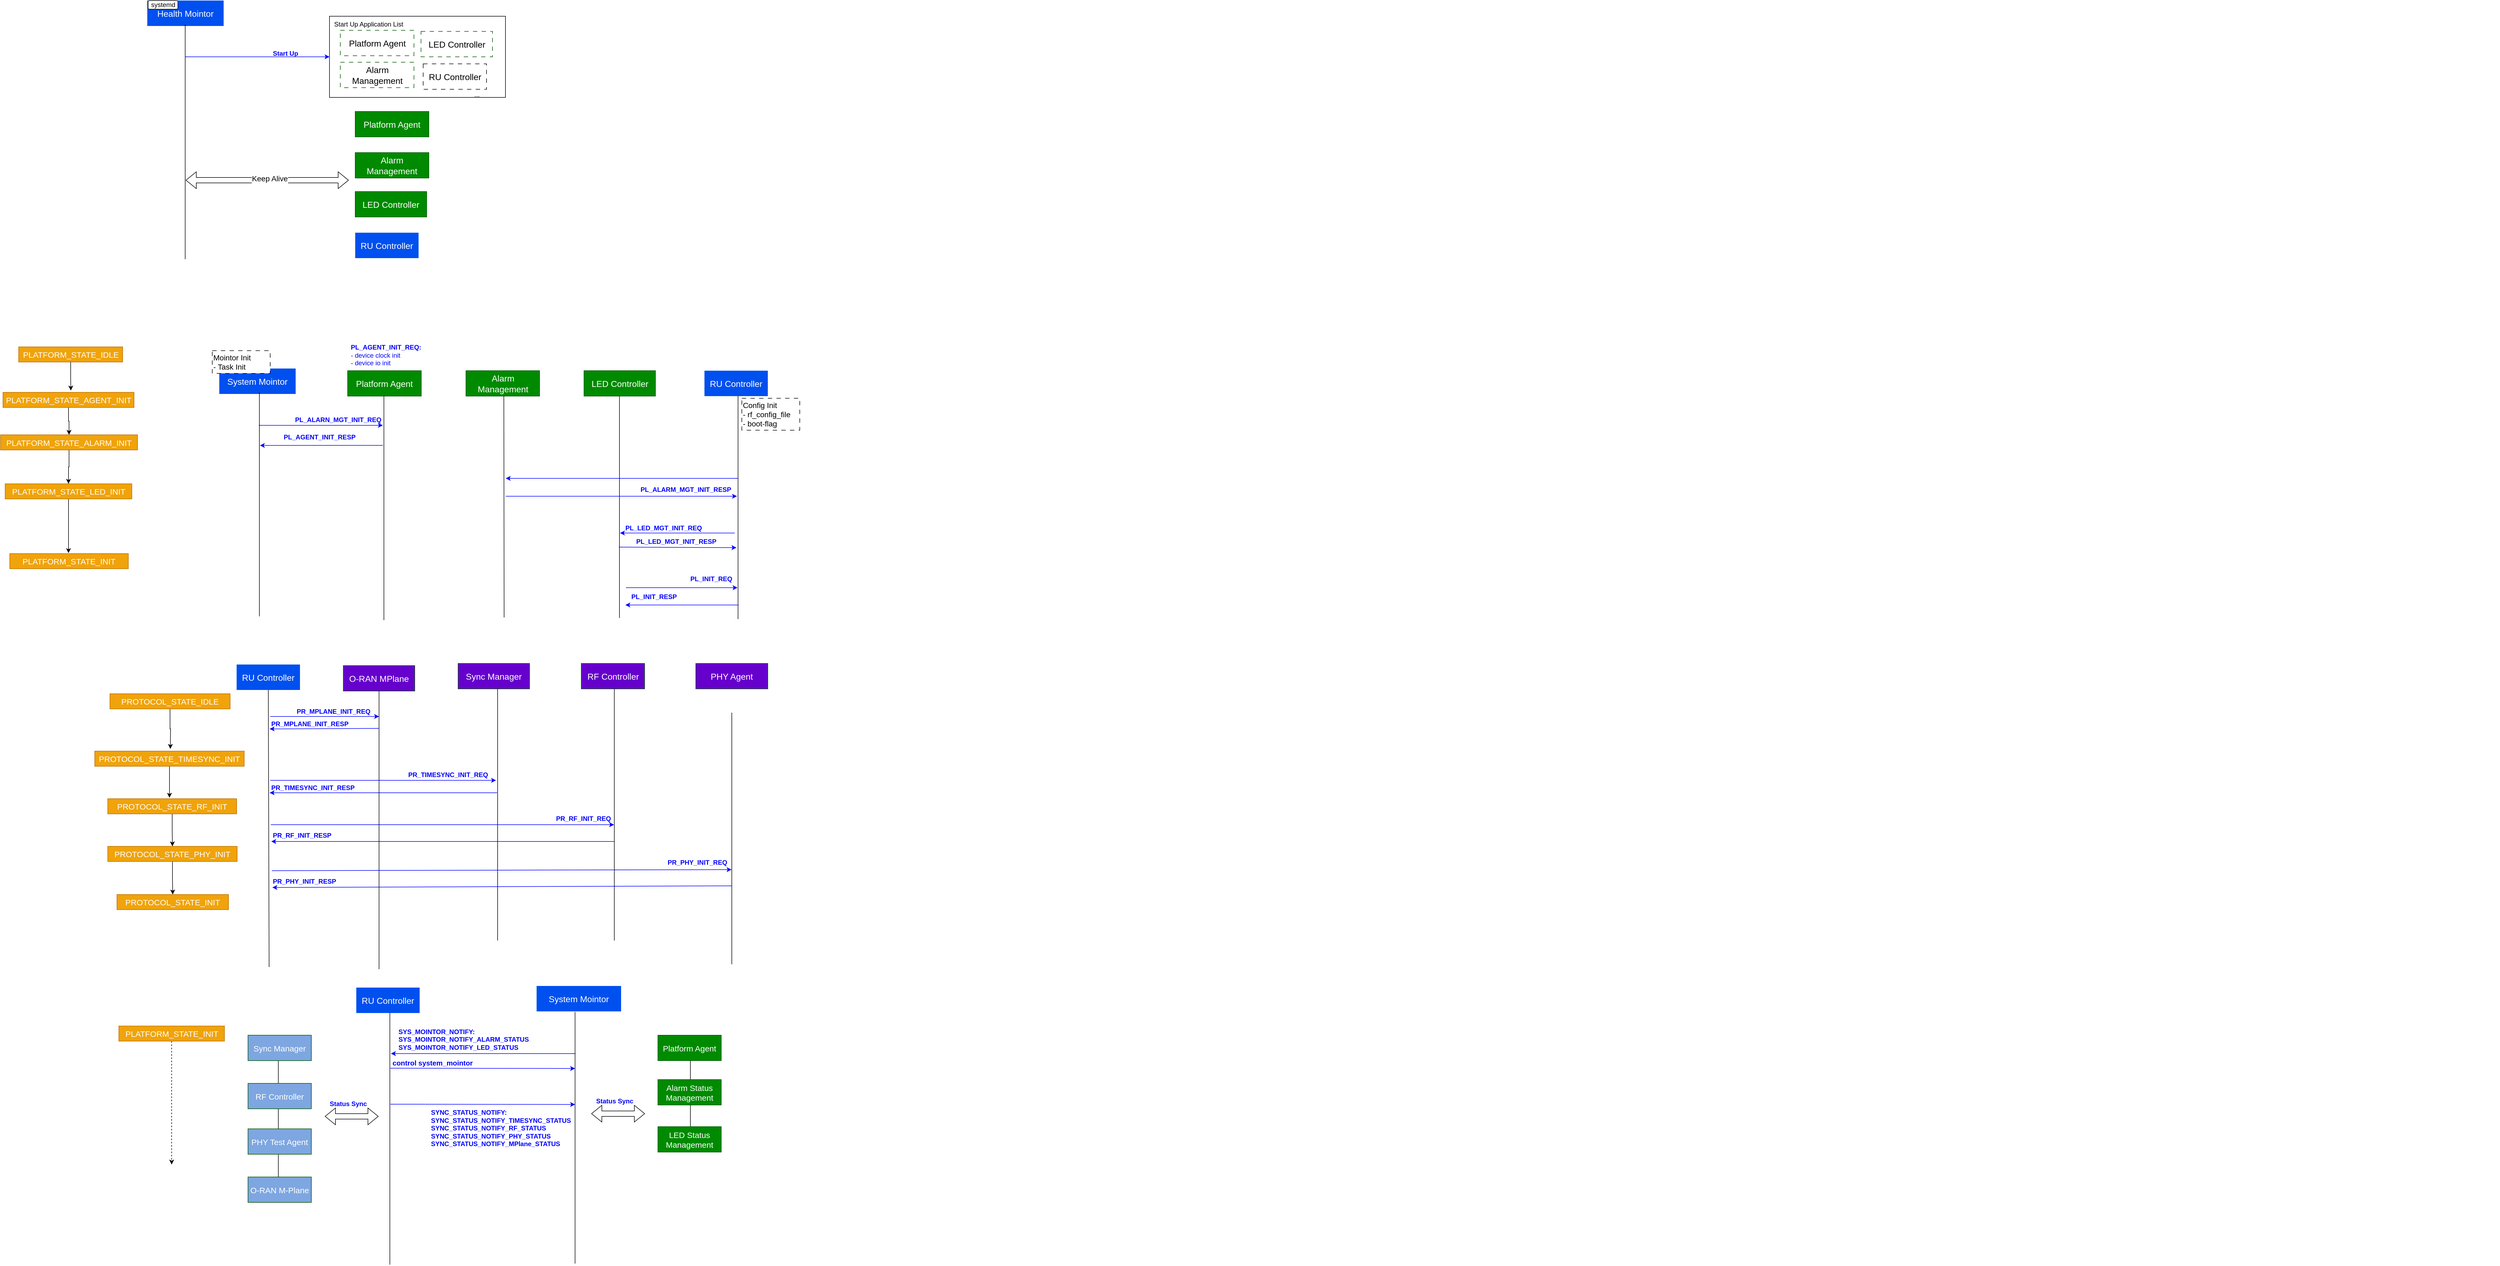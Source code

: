 <mxfile version="26.3.0">
  <diagram id="C5RBs43oDa-KdzZeNtuy" name="Page-1">
    <mxGraphModel dx="2079" dy="1636" grid="0" gridSize="10" guides="1" tooltips="1" connect="1" arrows="1" fold="1" page="0" pageScale="1" pageWidth="827" pageHeight="1169" math="0" shadow="0">
      <root>
        <mxCell id="WIyWlLk6GJQsqaUBKTNV-0" />
        <mxCell id="WIyWlLk6GJQsqaUBKTNV-1" parent="WIyWlLk6GJQsqaUBKTNV-0" />
        <mxCell id="t8CLefjrw4mhi7W69F5K-19" value="" style="rounded=0;whiteSpace=wrap;html=1;" vertex="1" parent="WIyWlLk6GJQsqaUBKTNV-1">
          <mxGeometry x="395.5" y="-566" width="325" height="150" as="geometry" />
        </mxCell>
        <mxCell id="R7NFQL8OenFDBhiJxI_t-127" value="" style="endArrow=none;html=1;rounded=0;" parent="WIyWlLk6GJQsqaUBKTNV-1" edge="1">
          <mxGeometry width="50" height="50" relative="1" as="geometry">
            <mxPoint x="1062" y="1514" as="sourcePoint" />
            <mxPoint x="1062" y="1319" as="targetPoint" />
          </mxGeometry>
        </mxCell>
        <mxCell id="R7NFQL8OenFDBhiJxI_t-121" value="" style="endArrow=none;html=1;rounded=0;" parent="WIyWlLk6GJQsqaUBKTNV-1" edge="1">
          <mxGeometry width="50" height="50" relative="1" as="geometry">
            <mxPoint x="301" y="1612" as="sourcePoint" />
            <mxPoint x="301" y="1362" as="targetPoint" />
          </mxGeometry>
        </mxCell>
        <mxCell id="R7NFQL8OenFDBhiJxI_t-0" value="LED Controller" style="rounded=0;whiteSpace=wrap;html=1;fillColor=#008a00;fontColor=#ffffff;strokeColor=#005700;fontSize=16;" parent="WIyWlLk6GJQsqaUBKTNV-1" vertex="1">
          <mxGeometry x="865.5" y="89" width="132" height="47" as="geometry" />
        </mxCell>
        <mxCell id="R7NFQL8OenFDBhiJxI_t-2" value="System Mointor" style="rounded=0;whiteSpace=wrap;html=1;fillColor=#0050ef;fontColor=#ffffff;strokeColor=none;fontSize=16;" parent="WIyWlLk6GJQsqaUBKTNV-1" vertex="1">
          <mxGeometry x="192" y="85" width="141" height="47" as="geometry" />
        </mxCell>
        <mxCell id="R7NFQL8OenFDBhiJxI_t-3" value="Alarm Management" style="rounded=0;whiteSpace=wrap;html=1;fillColor=#008a00;fontColor=#ffffff;strokeColor=#005700;fontSize=16;" parent="WIyWlLk6GJQsqaUBKTNV-1" vertex="1">
          <mxGeometry x="647.5" y="89" width="136" height="47" as="geometry" />
        </mxCell>
        <mxCell id="R7NFQL8OenFDBhiJxI_t-4" value="Platform Agent" style="rounded=0;whiteSpace=wrap;html=1;fillColor=#008a00;fontColor=#ffffff;strokeColor=#005700;fontSize=16;" parent="WIyWlLk6GJQsqaUBKTNV-1" vertex="1">
          <mxGeometry x="429" y="89" width="136" height="47" as="geometry" />
        </mxCell>
        <mxCell id="R7NFQL8OenFDBhiJxI_t-5" value="" style="endArrow=none;html=1;rounded=0;" parent="WIyWlLk6GJQsqaUBKTNV-1" edge="1">
          <mxGeometry width="50" height="50" relative="1" as="geometry">
            <mxPoint x="496" y="550" as="sourcePoint" />
            <mxPoint x="496" y="136" as="targetPoint" />
          </mxGeometry>
        </mxCell>
        <mxCell id="R7NFQL8OenFDBhiJxI_t-6" value="" style="endArrow=none;html=1;rounded=0;" parent="WIyWlLk6GJQsqaUBKTNV-1" edge="1">
          <mxGeometry width="50" height="50" relative="1" as="geometry">
            <mxPoint x="718" y="545" as="sourcePoint" />
            <mxPoint x="717.5" y="136" as="targetPoint" />
          </mxGeometry>
        </mxCell>
        <mxCell id="R7NFQL8OenFDBhiJxI_t-7" value="" style="endArrow=none;html=1;rounded=0;" parent="WIyWlLk6GJQsqaUBKTNV-1" edge="1">
          <mxGeometry width="50" height="50" relative="1" as="geometry">
            <mxPoint x="931" y="546" as="sourcePoint" />
            <mxPoint x="931" y="136" as="targetPoint" />
          </mxGeometry>
        </mxCell>
        <mxCell id="R7NFQL8OenFDBhiJxI_t-9" value="&lt;font&gt;PLATFORM_STATE_IDLE&lt;/font&gt;" style="rounded=0;whiteSpace=wrap;html=1;fillColor=#f0a30a;fontColor=#FFFFFF;strokeColor=#BD7000;fontSize=15;" parent="WIyWlLk6GJQsqaUBKTNV-1" vertex="1">
          <mxGeometry x="-178.5" y="45" width="192" height="28" as="geometry" />
        </mxCell>
        <mxCell id="R7NFQL8OenFDBhiJxI_t-11" value="" style="endArrow=classic;html=1;rounded=0;strokeColor=#0000FF;" parent="WIyWlLk6GJQsqaUBKTNV-1" edge="1">
          <mxGeometry width="50" height="50" relative="1" as="geometry">
            <mxPoint x="494" y="227" as="sourcePoint" />
            <mxPoint x="267" y="227.17" as="targetPoint" />
          </mxGeometry>
        </mxCell>
        <mxCell id="R7NFQL8OenFDBhiJxI_t-12" value="PL_AGENT_INIT_RESP" style="text;strokeColor=none;fillColor=none;html=1;fontSize=12;fontStyle=1;verticalAlign=middle;align=left;fontColor=#0000FF;" parent="WIyWlLk6GJQsqaUBKTNV-1" vertex="1">
          <mxGeometry x="309" y="203" width="141" height="17" as="geometry" />
        </mxCell>
        <mxCell id="R7NFQL8OenFDBhiJxI_t-13" value="" style="endArrow=classic;html=1;rounded=0;strokeColor=#0000FF;" parent="WIyWlLk6GJQsqaUBKTNV-1" edge="1">
          <mxGeometry width="50" height="50" relative="1" as="geometry">
            <mxPoint x="265" y="190" as="sourcePoint" />
            <mxPoint x="494" y="190" as="targetPoint" />
          </mxGeometry>
        </mxCell>
        <mxCell id="R7NFQL8OenFDBhiJxI_t-14" value="&lt;div&gt;&lt;br&gt;&lt;/div&gt;PL_AGENT_INIT_REQ:&lt;br&gt;&lt;span style=&quot;font-weight: normal;&quot;&gt;- device clock init&lt;br&gt;- device io init&lt;/span&gt;" style="text;strokeColor=none;fillColor=none;html=1;fontSize=12;fontStyle=1;verticalAlign=middle;align=left;fontColor=#0000FF;" parent="WIyWlLk6GJQsqaUBKTNV-1" vertex="1">
          <mxGeometry x="433" y="29" width="77" height="47" as="geometry" />
        </mxCell>
        <mxCell id="R7NFQL8OenFDBhiJxI_t-16" value="" style="endArrow=classic;html=1;rounded=0;strokeColor=#0000FF;" parent="WIyWlLk6GJQsqaUBKTNV-1" edge="1">
          <mxGeometry width="50" height="50" relative="1" as="geometry">
            <mxPoint x="1150" y="288" as="sourcePoint" />
            <mxPoint x="721" y="288" as="targetPoint" />
          </mxGeometry>
        </mxCell>
        <mxCell id="R7NFQL8OenFDBhiJxI_t-17" value="" style="endArrow=classic;html=1;rounded=0;strokeColor=#0000FF;" parent="WIyWlLk6GJQsqaUBKTNV-1" edge="1">
          <mxGeometry width="50" height="50" relative="1" as="geometry">
            <mxPoint x="721" y="321" as="sourcePoint" />
            <mxPoint x="1148" y="321" as="targetPoint" />
          </mxGeometry>
        </mxCell>
        <mxCell id="R7NFQL8OenFDBhiJxI_t-18" value="PL_ALARN_MGT_INIT_REQ" style="text;strokeColor=none;fillColor=none;html=1;fontSize=12;fontStyle=1;verticalAlign=middle;align=left;fontColor=#0000FF;" parent="WIyWlLk6GJQsqaUBKTNV-1" vertex="1">
          <mxGeometry x="330" y="174" width="191" height="11" as="geometry" />
        </mxCell>
        <mxCell id="R7NFQL8OenFDBhiJxI_t-19" value="PL_ALARM_MGT_INIT_RESP" style="text;strokeColor=none;fillColor=none;html=1;fontSize=12;fontStyle=1;verticalAlign=middle;align=left;fontColor=#0000FF;" parent="WIyWlLk6GJQsqaUBKTNV-1" vertex="1">
          <mxGeometry x="968" y="300" width="170" height="17" as="geometry" />
        </mxCell>
        <mxCell id="R7NFQL8OenFDBhiJxI_t-22" value="" style="endArrow=classic;html=1;rounded=0;strokeColor=#0000FF;" parent="WIyWlLk6GJQsqaUBKTNV-1" edge="1">
          <mxGeometry width="50" height="50" relative="1" as="geometry">
            <mxPoint x="1144" y="389" as="sourcePoint" />
            <mxPoint x="932" y="389" as="targetPoint" />
          </mxGeometry>
        </mxCell>
        <mxCell id="R7NFQL8OenFDBhiJxI_t-23" value="" style="endArrow=classic;html=1;rounded=0;strokeColor=#0000FF;" parent="WIyWlLk6GJQsqaUBKTNV-1" edge="1">
          <mxGeometry width="50" height="50" relative="1" as="geometry">
            <mxPoint x="930" y="415" as="sourcePoint" />
            <mxPoint x="1147" y="416" as="targetPoint" />
          </mxGeometry>
        </mxCell>
        <mxCell id="R7NFQL8OenFDBhiJxI_t-24" value="PL_LED_MGT_INIT_REQ" style="text;strokeColor=none;fillColor=none;html=1;fontSize=12;fontStyle=1;verticalAlign=middle;align=left;fontColor=#0000FF;" parent="WIyWlLk6GJQsqaUBKTNV-1" vertex="1">
          <mxGeometry x="940" y="366" width="191" height="28" as="geometry" />
        </mxCell>
        <mxCell id="R7NFQL8OenFDBhiJxI_t-25" value="PL_LED_MGT_INIT_RESP" style="text;strokeColor=none;fillColor=none;html=1;fontSize=12;fontStyle=1;verticalAlign=middle;align=left;fontColor=#0000FF;" parent="WIyWlLk6GJQsqaUBKTNV-1" vertex="1">
          <mxGeometry x="959.5" y="396" width="170" height="17" as="geometry" />
        </mxCell>
        <mxCell id="R7NFQL8OenFDBhiJxI_t-148" style="edgeStyle=orthogonalEdgeStyle;rounded=0;orthogonalLoop=1;jettySize=auto;html=1;exitX=0.5;exitY=1;exitDx=0;exitDy=0;entryX=0.5;entryY=0;entryDx=0;entryDy=0;" parent="WIyWlLk6GJQsqaUBKTNV-1" source="R7NFQL8OenFDBhiJxI_t-26" target="R7NFQL8OenFDBhiJxI_t-27" edge="1">
          <mxGeometry relative="1" as="geometry" />
        </mxCell>
        <mxCell id="R7NFQL8OenFDBhiJxI_t-26" value="&lt;font&gt;PLATFORM_STATE_ALARM_INIT&lt;/font&gt;" style="rounded=0;whiteSpace=wrap;html=1;fillColor=#f0a30a;fontColor=#FFFFFF;strokeColor=#BD7000;fontSize=15;" parent="WIyWlLk6GJQsqaUBKTNV-1" vertex="1">
          <mxGeometry x="-212" y="207.5" width="253" height="28" as="geometry" />
        </mxCell>
        <mxCell id="R7NFQL8OenFDBhiJxI_t-149" style="edgeStyle=orthogonalEdgeStyle;rounded=0;orthogonalLoop=1;jettySize=auto;html=1;exitX=0.5;exitY=1;exitDx=0;exitDy=0;" parent="WIyWlLk6GJQsqaUBKTNV-1" source="R7NFQL8OenFDBhiJxI_t-27" edge="1">
          <mxGeometry relative="1" as="geometry">
            <mxPoint x="-86.5" y="426.051" as="targetPoint" />
          </mxGeometry>
        </mxCell>
        <mxCell id="R7NFQL8OenFDBhiJxI_t-27" value="&lt;font&gt;PLATFORM_STATE_LED_INIT&lt;/font&gt;" style="rounded=0;whiteSpace=wrap;html=1;fillColor=#f0a30a;fontColor=#FFFFFF;strokeColor=#BD7000;fontSize=15;" parent="WIyWlLk6GJQsqaUBKTNV-1" vertex="1">
          <mxGeometry x="-203.5" y="298" width="234" height="28" as="geometry" />
        </mxCell>
        <mxCell id="R7NFQL8OenFDBhiJxI_t-29" value="RU Controller" style="rounded=0;whiteSpace=wrap;html=1;fillColor=#0050ef;fontColor=#ffffff;strokeColor=none;fontSize=16;" parent="WIyWlLk6GJQsqaUBKTNV-1" vertex="1">
          <mxGeometry x="1088" y="89" width="117" height="47" as="geometry" />
        </mxCell>
        <mxCell id="R7NFQL8OenFDBhiJxI_t-153" style="edgeStyle=orthogonalEdgeStyle;rounded=0;orthogonalLoop=1;jettySize=auto;html=1;exitX=0.5;exitY=1;exitDx=0;exitDy=0;" parent="WIyWlLk6GJQsqaUBKTNV-1" source="R7NFQL8OenFDBhiJxI_t-30" edge="1">
          <mxGeometry relative="1" as="geometry">
            <mxPoint x="100" y="878.18" as="targetPoint" />
          </mxGeometry>
        </mxCell>
        <mxCell id="R7NFQL8OenFDBhiJxI_t-30" value="&lt;font&gt;PROTOCOL_STATE_TIMESYNC_INIT&lt;/font&gt;" style="rounded=0;whiteSpace=wrap;html=1;fillColor=#f0a30a;fontColor=#FFFFFF;strokeColor=#BD7000;fontSize=15;" parent="WIyWlLk6GJQsqaUBKTNV-1" vertex="1">
          <mxGeometry x="-38" y="792" width="276" height="28" as="geometry" />
        </mxCell>
        <mxCell id="R7NFQL8OenFDBhiJxI_t-32" value="" style="endArrow=classic;html=1;rounded=0;strokeColor=#0000FF;" parent="WIyWlLk6GJQsqaUBKTNV-1" edge="1">
          <mxGeometry width="50" height="50" relative="1" as="geometry">
            <mxPoint x="943" y="490" as="sourcePoint" />
            <mxPoint x="1149" y="490" as="targetPoint" />
          </mxGeometry>
        </mxCell>
        <mxCell id="R7NFQL8OenFDBhiJxI_t-33" value="" style="endArrow=none;html=1;rounded=0;" parent="WIyWlLk6GJQsqaUBKTNV-1" edge="1">
          <mxGeometry width="50" height="50" relative="1" as="geometry">
            <mxPoint x="1150" y="548" as="sourcePoint" />
            <mxPoint x="1150" y="136" as="targetPoint" />
          </mxGeometry>
        </mxCell>
        <mxCell id="R7NFQL8OenFDBhiJxI_t-34" value="PL_INIT_REQ" style="text;strokeColor=none;fillColor=none;html=1;fontSize=12;fontStyle=1;verticalAlign=middle;align=left;fontColor=#0000FF;" parent="WIyWlLk6GJQsqaUBKTNV-1" vertex="1">
          <mxGeometry x="1060" y="467" width="106" height="14" as="geometry" />
        </mxCell>
        <mxCell id="R7NFQL8OenFDBhiJxI_t-36" value="" style="endArrow=classic;html=1;rounded=0;strokeColor=#0000FF;" parent="WIyWlLk6GJQsqaUBKTNV-1" edge="1">
          <mxGeometry width="50" height="50" relative="1" as="geometry">
            <mxPoint x="1151" y="522" as="sourcePoint" />
            <mxPoint x="942" y="522" as="targetPoint" />
          </mxGeometry>
        </mxCell>
        <mxCell id="R7NFQL8OenFDBhiJxI_t-37" value="PL_INIT_RESP" style="text;strokeColor=none;fillColor=none;html=1;fontSize=12;fontStyle=1;verticalAlign=middle;align=left;fontColor=#0000FF;" parent="WIyWlLk6GJQsqaUBKTNV-1" vertex="1">
          <mxGeometry x="951" y="500" width="106" height="14" as="geometry" />
        </mxCell>
        <mxCell id="R7NFQL8OenFDBhiJxI_t-38" value="RU Controller" style="rounded=0;whiteSpace=wrap;html=1;fillColor=#0050ef;fontColor=#ffffff;strokeColor=none;fontSize=16;" parent="WIyWlLk6GJQsqaUBKTNV-1" vertex="1">
          <mxGeometry x="224" y="632" width="117" height="47" as="geometry" />
        </mxCell>
        <mxCell id="R7NFQL8OenFDBhiJxI_t-39" value="" style="endArrow=none;html=1;rounded=0;entryX=0.5;entryY=1;entryDx=0;entryDy=0;" parent="WIyWlLk6GJQsqaUBKTNV-1" edge="1" target="R7NFQL8OenFDBhiJxI_t-38">
          <mxGeometry width="50" height="50" relative="1" as="geometry">
            <mxPoint x="284" y="1191" as="sourcePoint" />
            <mxPoint x="284" y="726" as="targetPoint" />
          </mxGeometry>
        </mxCell>
        <mxCell id="R7NFQL8OenFDBhiJxI_t-44" value="Sync Manager" style="rounded=0;whiteSpace=wrap;html=1;fillColor=#6600CC;fontColor=#ffffff;strokeColor=#005700;fontSize=16;" parent="WIyWlLk6GJQsqaUBKTNV-1" vertex="1">
          <mxGeometry x="633" y="630" width="132" height="47" as="geometry" />
        </mxCell>
        <mxCell id="R7NFQL8OenFDBhiJxI_t-45" value="" style="endArrow=none;html=1;rounded=0;" parent="WIyWlLk6GJQsqaUBKTNV-1" edge="1">
          <mxGeometry width="50" height="50" relative="1" as="geometry">
            <mxPoint x="706" y="1142" as="sourcePoint" />
            <mxPoint x="706" y="677" as="targetPoint" />
          </mxGeometry>
        </mxCell>
        <mxCell id="R7NFQL8OenFDBhiJxI_t-47" value="RF Controller" style="rounded=0;whiteSpace=wrap;html=1;fillColor=#6600CC;fontColor=#ffffff;strokeColor=#005700;fontSize=16;" parent="WIyWlLk6GJQsqaUBKTNV-1" vertex="1">
          <mxGeometry x="860.5" y="630" width="117" height="47" as="geometry" />
        </mxCell>
        <mxCell id="R7NFQL8OenFDBhiJxI_t-48" value="" style="endArrow=none;html=1;rounded=0;" parent="WIyWlLk6GJQsqaUBKTNV-1" edge="1">
          <mxGeometry width="50" height="50" relative="1" as="geometry">
            <mxPoint x="921.5" y="1142" as="sourcePoint" />
            <mxPoint x="921.5" y="677" as="targetPoint" />
          </mxGeometry>
        </mxCell>
        <mxCell id="R7NFQL8OenFDBhiJxI_t-51" value="PHY Agent" style="rounded=0;whiteSpace=wrap;html=1;fillColor=#6600CC;fontColor=#ffffff;strokeColor=#005700;fontSize=16;" parent="WIyWlLk6GJQsqaUBKTNV-1" vertex="1">
          <mxGeometry x="1072" y="630" width="133" height="47" as="geometry" />
        </mxCell>
        <mxCell id="R7NFQL8OenFDBhiJxI_t-52" value="" style="endArrow=none;html=1;rounded=0;" parent="WIyWlLk6GJQsqaUBKTNV-1" edge="1">
          <mxGeometry width="50" height="50" relative="1" as="geometry">
            <mxPoint x="1138.5" y="1186" as="sourcePoint" />
            <mxPoint x="1138.5" y="721" as="targetPoint" />
          </mxGeometry>
        </mxCell>
        <mxCell id="R7NFQL8OenFDBhiJxI_t-53" value="System Mointor" style="rounded=0;whiteSpace=wrap;html=1;fillColor=#0050ef;fontColor=#ffffff;strokeColor=none;fontSize=16;" parent="WIyWlLk6GJQsqaUBKTNV-1" vertex="1">
          <mxGeometry x="778" y="1226" width="156" height="47" as="geometry" />
        </mxCell>
        <mxCell id="R7NFQL8OenFDBhiJxI_t-54" value="" style="endArrow=classic;html=1;rounded=0;strokeColor=#0000FF;" parent="WIyWlLk6GJQsqaUBKTNV-1" edge="1">
          <mxGeometry width="50" height="50" relative="1" as="geometry">
            <mxPoint x="286" y="846" as="sourcePoint" />
            <mxPoint x="703" y="846" as="targetPoint" />
          </mxGeometry>
        </mxCell>
        <mxCell id="R7NFQL8OenFDBhiJxI_t-55" value="PR_TIMESYNC_INIT_REQ" style="text;strokeColor=none;fillColor=none;html=1;fontSize=12;fontStyle=1;verticalAlign=middle;align=left;fontColor=#0000FF;" parent="WIyWlLk6GJQsqaUBKTNV-1" vertex="1">
          <mxGeometry x="539" y="829" width="154" height="14" as="geometry" />
        </mxCell>
        <mxCell id="R7NFQL8OenFDBhiJxI_t-56" value="&lt;font&gt;PLATFORM_STATE_INIT&lt;/font&gt;" style="rounded=0;whiteSpace=wrap;html=1;fillColor=#f0a30a;fontColor=#FFFFFF;strokeColor=#BD7000;fontSize=15;" parent="WIyWlLk6GJQsqaUBKTNV-1" vertex="1">
          <mxGeometry x="-195" y="427" width="219" height="28" as="geometry" />
        </mxCell>
        <mxCell id="R7NFQL8OenFDBhiJxI_t-60" value="" style="endArrow=classic;html=1;rounded=0;strokeColor=#0000FF;" parent="WIyWlLk6GJQsqaUBKTNV-1" edge="1">
          <mxGeometry width="50" height="50" relative="1" as="geometry">
            <mxPoint x="705" y="869" as="sourcePoint" />
            <mxPoint x="285" y="869" as="targetPoint" />
          </mxGeometry>
        </mxCell>
        <mxCell id="R7NFQL8OenFDBhiJxI_t-61" value="PR_TIMESYNC_INIT_RESP" style="text;strokeColor=none;fillColor=none;html=1;fontSize=12;fontStyle=1;verticalAlign=middle;align=left;fontColor=#0000FF;" parent="WIyWlLk6GJQsqaUBKTNV-1" vertex="1">
          <mxGeometry x="286" y="852" width="159" height="15" as="geometry" />
        </mxCell>
        <mxCell id="R7NFQL8OenFDBhiJxI_t-66" value="" style="endArrow=classic;html=1;rounded=0;strokeColor=#0000FF;" parent="WIyWlLk6GJQsqaUBKTNV-1" edge="1">
          <mxGeometry width="50" height="50" relative="1" as="geometry">
            <mxPoint x="287" y="928" as="sourcePoint" />
            <mxPoint x="921" y="928" as="targetPoint" />
          </mxGeometry>
        </mxCell>
        <mxCell id="R7NFQL8OenFDBhiJxI_t-67" value="PR_RF_INIT_REQ" style="text;strokeColor=none;fillColor=none;html=1;fontSize=12;fontStyle=1;verticalAlign=middle;align=left;fontColor=#0000FF;" parent="WIyWlLk6GJQsqaUBKTNV-1" vertex="1">
          <mxGeometry x="812" y="909" width="114" height="15" as="geometry" />
        </mxCell>
        <mxCell id="R7NFQL8OenFDBhiJxI_t-68" value="" style="endArrow=classic;html=1;rounded=0;strokeColor=#0000FF;" parent="WIyWlLk6GJQsqaUBKTNV-1" edge="1">
          <mxGeometry width="50" height="50" relative="1" as="geometry">
            <mxPoint x="921" y="959" as="sourcePoint" />
            <mxPoint x="288" y="959" as="targetPoint" />
          </mxGeometry>
        </mxCell>
        <mxCell id="R7NFQL8OenFDBhiJxI_t-69" value="PR_RF_INIT_RESP" style="text;strokeColor=none;fillColor=none;html=1;fontSize=12;fontStyle=1;verticalAlign=middle;align=left;fontColor=#0000FF;" parent="WIyWlLk6GJQsqaUBKTNV-1" vertex="1">
          <mxGeometry x="289" y="941" width="111" height="14" as="geometry" />
        </mxCell>
        <mxCell id="R7NFQL8OenFDBhiJxI_t-154" style="edgeStyle=orthogonalEdgeStyle;rounded=0;orthogonalLoop=1;jettySize=auto;html=1;exitX=0.5;exitY=1;exitDx=0;exitDy=0;entryX=0.5;entryY=0;entryDx=0;entryDy=0;" parent="WIyWlLk6GJQsqaUBKTNV-1" source="R7NFQL8OenFDBhiJxI_t-70" target="R7NFQL8OenFDBhiJxI_t-71" edge="1">
          <mxGeometry relative="1" as="geometry" />
        </mxCell>
        <mxCell id="R7NFQL8OenFDBhiJxI_t-70" value="&lt;font&gt;PROTOCOL_STATE_RF_INIT&lt;/font&gt;" style="rounded=0;whiteSpace=wrap;html=1;fillColor=#f0a30a;fontColor=#FFFFFF;strokeColor=#BD7000;fontSize=15;" parent="WIyWlLk6GJQsqaUBKTNV-1" vertex="1">
          <mxGeometry x="-14" y="880" width="238" height="28" as="geometry" />
        </mxCell>
        <mxCell id="R7NFQL8OenFDBhiJxI_t-88" style="edgeStyle=orthogonalEdgeStyle;rounded=0;orthogonalLoop=1;jettySize=auto;html=1;exitX=0.5;exitY=1;exitDx=0;exitDy=0;entryX=0.5;entryY=0;entryDx=0;entryDy=0;" parent="WIyWlLk6GJQsqaUBKTNV-1" source="R7NFQL8OenFDBhiJxI_t-71" target="R7NFQL8OenFDBhiJxI_t-83" edge="1">
          <mxGeometry relative="1" as="geometry" />
        </mxCell>
        <mxCell id="R7NFQL8OenFDBhiJxI_t-71" value="&lt;font&gt;PROTOCOL_STATE_PHY_INIT&lt;/font&gt;" style="rounded=0;whiteSpace=wrap;html=1;fillColor=#f0a30a;fontColor=#FFFFFF;strokeColor=#BD7000;fontSize=15;" parent="WIyWlLk6GJQsqaUBKTNV-1" vertex="1">
          <mxGeometry x="-14" y="968" width="239" height="28" as="geometry" />
        </mxCell>
        <mxCell id="R7NFQL8OenFDBhiJxI_t-150" style="edgeStyle=orthogonalEdgeStyle;rounded=0;orthogonalLoop=1;jettySize=auto;html=1;exitX=0.5;exitY=1;exitDx=0;exitDy=0;entryX=0.5;entryY=0;entryDx=0;entryDy=0;" parent="WIyWlLk6GJQsqaUBKTNV-1" source="R7NFQL8OenFDBhiJxI_t-72" target="R7NFQL8OenFDBhiJxI_t-26" edge="1">
          <mxGeometry relative="1" as="geometry" />
        </mxCell>
        <mxCell id="R7NFQL8OenFDBhiJxI_t-72" value="&lt;font&gt;PLATFORM_STATE_AGENT_INIT&lt;/font&gt;" style="rounded=0;whiteSpace=wrap;html=1;fillColor=#f0a30a;fontColor=#FFFFFF;strokeColor=#BD7000;fontSize=15;" parent="WIyWlLk6GJQsqaUBKTNV-1" vertex="1">
          <mxGeometry x="-207.5" y="129" width="242" height="28" as="geometry" />
        </mxCell>
        <mxCell id="R7NFQL8OenFDBhiJxI_t-76" value="Config Init&lt;br&gt;- rf_config_file&lt;br&gt;- boot-flag" style="rounded=0;whiteSpace=wrap;html=1;fillColor=default;fontColor=#000000;strokeColor=default;fontSize=14;align=left;dashed=1;dashPattern=8 8;" parent="WIyWlLk6GJQsqaUBKTNV-1" vertex="1">
          <mxGeometry x="1157" y="140" width="107" height="59" as="geometry" />
        </mxCell>
        <mxCell id="R7NFQL8OenFDBhiJxI_t-77" value="Mointor Init&lt;br&gt;- Task Init" style="rounded=0;whiteSpace=wrap;html=1;fillColor=default;fontColor=#000000;strokeColor=default;fontSize=14;align=left;dashed=1;dashPattern=8 8;" parent="WIyWlLk6GJQsqaUBKTNV-1" vertex="1">
          <mxGeometry x="179" y="52" width="107" height="42" as="geometry" />
        </mxCell>
        <mxCell id="R7NFQL8OenFDBhiJxI_t-78" value="" style="endArrow=classic;html=1;rounded=0;strokeColor=#0000FF;" parent="WIyWlLk6GJQsqaUBKTNV-1" edge="1">
          <mxGeometry width="50" height="50" relative="1" as="geometry">
            <mxPoint x="289" y="1013" as="sourcePoint" />
            <mxPoint x="1138" y="1011" as="targetPoint" />
          </mxGeometry>
        </mxCell>
        <mxCell id="R7NFQL8OenFDBhiJxI_t-79" value="PR_PHY_INIT_REQ" style="text;strokeColor=none;fillColor=none;html=1;fontSize=12;fontStyle=1;verticalAlign=middle;align=left;fontColor=#0000FF;" parent="WIyWlLk6GJQsqaUBKTNV-1" vertex="1">
          <mxGeometry x="1018" y="991" width="116.5" height="14" as="geometry" />
        </mxCell>
        <mxCell id="R7NFQL8OenFDBhiJxI_t-80" value="" style="endArrow=classic;html=1;rounded=0;strokeColor=#0000FF;" parent="WIyWlLk6GJQsqaUBKTNV-1" edge="1">
          <mxGeometry width="50" height="50" relative="1" as="geometry">
            <mxPoint x="1139" y="1041" as="sourcePoint" />
            <mxPoint x="290" y="1044" as="targetPoint" />
          </mxGeometry>
        </mxCell>
        <mxCell id="R7NFQL8OenFDBhiJxI_t-81" value="PR_PHY_INIT_RESP" style="text;strokeColor=none;fillColor=none;html=1;fontSize=12;fontStyle=1;verticalAlign=middle;align=left;fontColor=#0000FF;" parent="WIyWlLk6GJQsqaUBKTNV-1" vertex="1">
          <mxGeometry x="289" y="1025" width="119" height="15" as="geometry" />
        </mxCell>
        <mxCell id="R7NFQL8OenFDBhiJxI_t-83" value="&lt;font&gt;PROTOCOL_STATE_INIT&lt;/font&gt;" style="rounded=0;whiteSpace=wrap;html=1;fillColor=#f0a30a;fontColor=#FFFFFF;strokeColor=#BD7000;fontSize=15;" parent="WIyWlLk6GJQsqaUBKTNV-1" vertex="1">
          <mxGeometry x="3" y="1057" width="206" height="28" as="geometry" />
        </mxCell>
        <mxCell id="R7NFQL8OenFDBhiJxI_t-92" value="SYS_MOINTOR_NOTIFY:&lt;br&gt;SYS_MOINTOR_NOTIFY_ALARM_STATUS&lt;br&gt;SYS_MOINTOR_NOTIFY_LED_STATUS&lt;br&gt;&lt;span style=&quot;color: rgba(0, 0, 0, 0); font-family: monospace; font-weight: 400;&quot;&gt;%3CmxGraphModel%3E%3Croot%3E%3CmxCell%20id%3D%220%22%2F%3E%3CmxCell%20id%3D%221%22%20parent%3D%220%22%2F%3E%3CmxCell%20id%3D%222%22%20value%3D%22PL_ALARM_NOTIFY%22%20style%3D%22text%3BstrokeColor%3Dnone%3BfillColor%3Dnone%3Bhtml%3D1%3BfontSize%3D12%3BfontStyle%3D1%3BverticalAlign%3Dmiddle%3Balign%3Dleft%3BfontColor%3D%230000FF%3B%22%20vertex%3D%221%22%20parent%3D%221%22%3E%3CmxGeometry%20x%3D%22288%22%20y%3D%221036%22%20width%3D%22191%22%20height%3D%2228%22%20as%3D%22geometry%22%2F%3E%3C%2FmxCell%3E%3C%2Froot%3E%3C%2FmxGraphModel%3&lt;/span&gt;" style="text;strokeColor=none;fillColor=none;html=1;fontSize=12;fontStyle=1;verticalAlign=middle;align=left;fontColor=#0000FF;" parent="WIyWlLk6GJQsqaUBKTNV-1" vertex="1">
          <mxGeometry x="521" y="1309" width="153" height="45" as="geometry" />
        </mxCell>
        <mxCell id="R7NFQL8OenFDBhiJxI_t-155" style="edgeStyle=orthogonalEdgeStyle;rounded=0;orthogonalLoop=1;jettySize=auto;html=1;exitX=0.5;exitY=1;exitDx=0;exitDy=0;" parent="WIyWlLk6GJQsqaUBKTNV-1" source="R7NFQL8OenFDBhiJxI_t-95" edge="1">
          <mxGeometry relative="1" as="geometry">
            <mxPoint x="101.538" y="787.923" as="targetPoint" />
          </mxGeometry>
        </mxCell>
        <mxCell id="R7NFQL8OenFDBhiJxI_t-95" value="&lt;font&gt;PROTOCOL_STATE_IDLE&lt;/font&gt;" style="rounded=0;whiteSpace=wrap;html=1;fillColor=#f0a30a;fontColor=#FFFFFF;strokeColor=#BD7000;fontSize=15;" parent="WIyWlLk6GJQsqaUBKTNV-1" vertex="1">
          <mxGeometry x="-10" y="686" width="222" height="28" as="geometry" />
        </mxCell>
        <mxCell id="R7NFQL8OenFDBhiJxI_t-98" value="RU Controller" style="rounded=0;whiteSpace=wrap;html=1;fillColor=#0050ef;fontColor=#ffffff;strokeColor=none;fontSize=16;" parent="WIyWlLk6GJQsqaUBKTNV-1" vertex="1">
          <mxGeometry x="445" y="1229" width="117" height="47" as="geometry" />
        </mxCell>
        <mxCell id="R7NFQL8OenFDBhiJxI_t-99" value="" style="endArrow=none;html=1;rounded=0;" parent="WIyWlLk6GJQsqaUBKTNV-1" edge="1">
          <mxGeometry width="50" height="50" relative="1" as="geometry">
            <mxPoint x="507" y="1741" as="sourcePoint" />
            <mxPoint x="507" y="1276" as="targetPoint" />
          </mxGeometry>
        </mxCell>
        <mxCell id="R7NFQL8OenFDBhiJxI_t-100" style="edgeStyle=orthogonalEdgeStyle;rounded=0;orthogonalLoop=1;jettySize=auto;html=1;exitX=0.5;exitY=1;exitDx=0;exitDy=0;dashed=1;" parent="WIyWlLk6GJQsqaUBKTNV-1" source="R7NFQL8OenFDBhiJxI_t-101" edge="1">
          <mxGeometry relative="1" as="geometry">
            <mxPoint x="104" y="1556" as="targetPoint" />
          </mxGeometry>
        </mxCell>
        <mxCell id="R7NFQL8OenFDBhiJxI_t-101" value="&lt;font&gt;PLATFORM_STATE_INIT&lt;/font&gt;" style="rounded=0;whiteSpace=wrap;html=1;fillColor=#f0a30a;fontColor=#FFFFFF;strokeColor=#BD7000;fontSize=15;" parent="WIyWlLk6GJQsqaUBKTNV-1" vertex="1">
          <mxGeometry x="6.5" y="1300" width="195" height="28" as="geometry" />
        </mxCell>
        <mxCell id="R7NFQL8OenFDBhiJxI_t-102" value="Sync Manager" style="rounded=0;whiteSpace=wrap;html=1;fillColor=#7EA6E0;fontColor=#ffffff;strokeColor=#005700;fontSize=15;" parent="WIyWlLk6GJQsqaUBKTNV-1" vertex="1">
          <mxGeometry x="245" y="1317" width="117" height="47" as="geometry" />
        </mxCell>
        <mxCell id="R7NFQL8OenFDBhiJxI_t-103" value="RF Controller" style="rounded=0;whiteSpace=wrap;html=1;fillColor=#7EA6E0;fontColor=#ffffff;strokeColor=#005700;fontSize=15;" parent="WIyWlLk6GJQsqaUBKTNV-1" vertex="1">
          <mxGeometry x="245" y="1406" width="117" height="47" as="geometry" />
        </mxCell>
        <mxCell id="R7NFQL8OenFDBhiJxI_t-104" value="PHY Test Agent" style="rounded=0;whiteSpace=wrap;html=1;fillColor=#7EA6E0;fontColor=#ffffff;strokeColor=#005700;fontSize=15;" parent="WIyWlLk6GJQsqaUBKTNV-1" vertex="1">
          <mxGeometry x="245" y="1490" width="117" height="47" as="geometry" />
        </mxCell>
        <mxCell id="R7NFQL8OenFDBhiJxI_t-107" value="" style="endArrow=none;html=1;rounded=0;" parent="WIyWlLk6GJQsqaUBKTNV-1" edge="1">
          <mxGeometry width="50" height="50" relative="1" as="geometry">
            <mxPoint x="849" y="1739" as="sourcePoint" />
            <mxPoint x="849" y="1274" as="targetPoint" />
          </mxGeometry>
        </mxCell>
        <mxCell id="R7NFQL8OenFDBhiJxI_t-108" value="" style="shape=flexArrow;endArrow=classic;startArrow=block;html=1;rounded=0;startFill=0;" parent="WIyWlLk6GJQsqaUBKTNV-1" edge="1">
          <mxGeometry width="100" height="100" relative="1" as="geometry">
            <mxPoint x="387" y="1467" as="sourcePoint" />
            <mxPoint x="486" y="1467" as="targetPoint" />
          </mxGeometry>
        </mxCell>
        <mxCell id="R7NFQL8OenFDBhiJxI_t-109" value="Status Sync" style="text;strokeColor=none;fillColor=none;html=1;fontSize=12;fontStyle=1;verticalAlign=middle;align=left;fontColor=#0000FF;" parent="WIyWlLk6GJQsqaUBKTNV-1" vertex="1">
          <mxGeometry x="394" y="1430" width="93" height="28" as="geometry" />
        </mxCell>
        <mxCell id="R7NFQL8OenFDBhiJxI_t-111" value="" style="endArrow=classic;html=1;rounded=0;strokeColor=#0000FF;" parent="WIyWlLk6GJQsqaUBKTNV-1" edge="1">
          <mxGeometry width="50" height="50" relative="1" as="geometry">
            <mxPoint x="850" y="1351" as="sourcePoint" />
            <mxPoint x="509" y="1351" as="targetPoint" />
          </mxGeometry>
        </mxCell>
        <mxCell id="R7NFQL8OenFDBhiJxI_t-112" value="SYNC_STATUS_NOTIFY:&lt;div&gt;SYNC_STATUS_NOTIFY_TIMESYNC_STATUS&lt;/div&gt;&lt;div&gt;SYNC_STATUS_NOTIFY_RF_STATUS&lt;br&gt;SYNC_STATUS_NOTIFY_PHY_STATUS&lt;/div&gt;&lt;div&gt;SYNC_STATUS_NOTIFY_MPlane_STATUS&lt;br&gt;&lt;div&gt;&lt;span style=&quot;color: rgba(0, 0, 0, 0); font-family: monospace; font-size: 0px; font-weight: 400;&quot;&gt;:%3CmxGraphModel%3E%3Croot%3E%3CmxCell%20id%3D%220%22%2F%3E%3CmxCell%20id%3D%221%22%20parent%3D%220%22%2F%3E%3CmxCell%20id%3D%222%22%20value%3D%22PL_ALARM_NOTIFY%22%20style%3D%22text%3BstrokeColor%3Dnone%3BfillColor%3Dnone%3Bhtml%3D1%3BfontSize%3D12%3BfontStyle%3D1%3BverticalAlign%3Dmiddle%3Balign%3Dleft%3BfontColor%3D%230000FF%3B%22%20vertex%3D%221%22%20parent%3D%221%22%3E%3CmxGeometry%20x%3D%22288%22%20y%3D%221036%22%20width%3D%22191%22%20height%3D%2228%22%20as%3D%22geometry%22%2F%3E%3C%2FmxCell%3E%3C%2Froot%3E%3C%2FmxGraphModelDDD%3&lt;/span&gt;&lt;/div&gt;&lt;/div&gt;" style="text;strokeColor=none;fillColor=none;html=1;fontSize=12;fontStyle=1;verticalAlign=middle;align=left;fontColor=#0000FF;" parent="WIyWlLk6GJQsqaUBKTNV-1" vertex="1">
          <mxGeometry x="581" y="1472" width="296" height="47" as="geometry" />
        </mxCell>
        <mxCell id="R7NFQL8OenFDBhiJxI_t-113" value="" style="endArrow=classic;html=1;rounded=0;strokeColor=#0000FF;" parent="WIyWlLk6GJQsqaUBKTNV-1" edge="1">
          <mxGeometry width="50" height="50" relative="1" as="geometry">
            <mxPoint x="508" y="1444.5" as="sourcePoint" />
            <mxPoint x="849" y="1445" as="targetPoint" />
          </mxGeometry>
        </mxCell>
        <mxCell id="R7NFQL8OenFDBhiJxI_t-118" value="" style="endArrow=classic;html=1;rounded=0;strokeColor=#0000FF;" parent="WIyWlLk6GJQsqaUBKTNV-1" edge="1">
          <mxGeometry width="50" height="50" relative="1" as="geometry">
            <mxPoint x="508" y="1378" as="sourcePoint" />
            <mxPoint x="849" y="1378.5" as="targetPoint" />
          </mxGeometry>
        </mxCell>
        <mxCell id="R7NFQL8OenFDBhiJxI_t-119" value="control system_mointor" style="text;strokeColor=none;fillColor=none;html=1;fontSize=13;fontStyle=1;verticalAlign=middle;align=left;fontColor=#0000FF;" parent="WIyWlLk6GJQsqaUBKTNV-1" vertex="1">
          <mxGeometry x="510" y="1354" width="191" height="28" as="geometry" />
        </mxCell>
        <mxCell id="R7NFQL8OenFDBhiJxI_t-120" value="O-RAN M-Plane" style="rounded=0;whiteSpace=wrap;html=1;fillColor=#7EA6E0;fontColor=#ffffff;strokeColor=#005700;fontSize=15;" parent="WIyWlLk6GJQsqaUBKTNV-1" vertex="1">
          <mxGeometry x="245" y="1579" width="117" height="47" as="geometry" />
        </mxCell>
        <mxCell id="R7NFQL8OenFDBhiJxI_t-122" value="LED Status Management" style="rounded=0;whiteSpace=wrap;html=1;fillColor=#008a00;fontColor=#ffffff;strokeColor=#005700;fontSize=15;" parent="WIyWlLk6GJQsqaUBKTNV-1" vertex="1">
          <mxGeometry x="1002" y="1486" width="117" height="47" as="geometry" />
        </mxCell>
        <mxCell id="R7NFQL8OenFDBhiJxI_t-123" value="Alarm Status Management" style="rounded=0;whiteSpace=wrap;html=1;fillColor=#008a00;fontColor=#ffffff;strokeColor=#005700;fontSize=15;" parent="WIyWlLk6GJQsqaUBKTNV-1" vertex="1">
          <mxGeometry x="1002" y="1399" width="117" height="47" as="geometry" />
        </mxCell>
        <mxCell id="R7NFQL8OenFDBhiJxI_t-124" value="Platform Agent" style="rounded=0;whiteSpace=wrap;html=1;fillColor=#008a00;fontColor=#ffffff;strokeColor=#005700;fontSize=15;" parent="WIyWlLk6GJQsqaUBKTNV-1" vertex="1">
          <mxGeometry x="1002" y="1317" width="117" height="47" as="geometry" />
        </mxCell>
        <mxCell id="R7NFQL8OenFDBhiJxI_t-125" value="" style="shape=flexArrow;endArrow=classic;startArrow=block;html=1;rounded=0;startFill=0;" parent="WIyWlLk6GJQsqaUBKTNV-1" edge="1">
          <mxGeometry width="100" height="100" relative="1" as="geometry">
            <mxPoint x="879" y="1462" as="sourcePoint" />
            <mxPoint x="978" y="1462" as="targetPoint" />
          </mxGeometry>
        </mxCell>
        <mxCell id="R7NFQL8OenFDBhiJxI_t-126" value="Status Sync" style="text;strokeColor=none;fillColor=none;html=1;fontSize=12;fontStyle=1;verticalAlign=middle;align=left;fontColor=#0000FF;" parent="WIyWlLk6GJQsqaUBKTNV-1" vertex="1">
          <mxGeometry x="886" y="1425" width="93" height="28" as="geometry" />
        </mxCell>
        <mxCell id="R7NFQL8OenFDBhiJxI_t-136" style="edgeStyle=orthogonalEdgeStyle;rounded=0;orthogonalLoop=1;jettySize=auto;html=1;exitX=0.5;exitY=1;exitDx=0;exitDy=0;entryX=0.518;entryY=-0.117;entryDx=0;entryDy=0;entryPerimeter=0;" parent="WIyWlLk6GJQsqaUBKTNV-1" source="R7NFQL8OenFDBhiJxI_t-9" target="R7NFQL8OenFDBhiJxI_t-72" edge="1">
          <mxGeometry relative="1" as="geometry" />
        </mxCell>
        <mxCell id="t8CLefjrw4mhi7W69F5K-1" value="Health Mointor" style="rounded=0;whiteSpace=wrap;html=1;fillColor=#0050ef;fontColor=#ffffff;strokeColor=none;fontSize=16;" vertex="1" parent="WIyWlLk6GJQsqaUBKTNV-1">
          <mxGeometry x="59" y="-595" width="141" height="47" as="geometry" />
        </mxCell>
        <mxCell id="t8CLefjrw4mhi7W69F5K-2" value="systemd" style="rounded=1;whiteSpace=wrap;html=1;" vertex="1" parent="WIyWlLk6GJQsqaUBKTNV-1">
          <mxGeometry x="60.5" y="-595" width="55" height="16" as="geometry" />
        </mxCell>
        <mxCell id="t8CLefjrw4mhi7W69F5K-5" value="LED Controller" style="rounded=0;whiteSpace=wrap;html=1;fillColor=#FFFFFF;fontColor=#000000;strokeColor=#005700;fontSize=16;dashed=1;dashPattern=8 8;" vertex="1" parent="WIyWlLk6GJQsqaUBKTNV-1">
          <mxGeometry x="564.5" y="-538" width="132" height="47" as="geometry" />
        </mxCell>
        <mxCell id="t8CLefjrw4mhi7W69F5K-6" value="Alarm Management" style="rounded=0;whiteSpace=wrap;html=1;fillColor=#FFFFFF;fontColor=#000000;strokeColor=#005700;fontSize=16;dashed=1;dashPattern=8 8;" vertex="1" parent="WIyWlLk6GJQsqaUBKTNV-1">
          <mxGeometry x="415.5" y="-481" width="136" height="47" as="geometry" />
        </mxCell>
        <mxCell id="t8CLefjrw4mhi7W69F5K-7" value="Platform Agent" style="rounded=0;whiteSpace=wrap;html=1;fillColor=#FFFFFF;fontColor=#000000;strokeColor=#005700;fontSize=16;dashed=1;dashPattern=8 8;" vertex="1" parent="WIyWlLk6GJQsqaUBKTNV-1">
          <mxGeometry x="415.5" y="-540" width="136" height="47" as="geometry" />
        </mxCell>
        <mxCell id="t8CLefjrw4mhi7W69F5K-8" value="RU Controller" style="rounded=0;whiteSpace=wrap;html=1;fillColor=#FFFFFF;fontColor=#000000;strokeColor=default;fontSize=16;dashed=1;dashPattern=8 8;" vertex="1" parent="WIyWlLk6GJQsqaUBKTNV-1">
          <mxGeometry x="568.5" y="-478" width="117" height="47" as="geometry" />
        </mxCell>
        <mxCell id="t8CLefjrw4mhi7W69F5K-9" value="O-RAN MPlane" style="rounded=0;whiteSpace=wrap;html=1;fillColor=#6600CC;fontColor=#ffffff;strokeColor=#005700;fontSize=16;" vertex="1" parent="WIyWlLk6GJQsqaUBKTNV-1">
          <mxGeometry x="421" y="634" width="132" height="47" as="geometry" />
        </mxCell>
        <mxCell id="t8CLefjrw4mhi7W69F5K-10" value="" style="endArrow=none;html=1;rounded=0;entryX=0.5;entryY=1;entryDx=0;entryDy=0;" edge="1" parent="WIyWlLk6GJQsqaUBKTNV-1" target="t8CLefjrw4mhi7W69F5K-9">
          <mxGeometry width="50" height="50" relative="1" as="geometry">
            <mxPoint x="487" y="1195" as="sourcePoint" />
            <mxPoint x="493.5" y="728" as="targetPoint" />
          </mxGeometry>
        </mxCell>
        <mxCell id="t8CLefjrw4mhi7W69F5K-11" value="" style="endArrow=classic;html=1;rounded=0;strokeColor=#0000FF;" edge="1" parent="WIyWlLk6GJQsqaUBKTNV-1">
          <mxGeometry width="50" height="50" relative="1" as="geometry">
            <mxPoint x="286" y="728" as="sourcePoint" />
            <mxPoint x="487" y="728" as="targetPoint" />
          </mxGeometry>
        </mxCell>
        <mxCell id="t8CLefjrw4mhi7W69F5K-12" value="PR_MPLANE_INIT_REQ" style="text;strokeColor=none;fillColor=none;html=1;fontSize=12;fontStyle=1;verticalAlign=middle;align=left;fontColor=#0000FF;" vertex="1" parent="WIyWlLk6GJQsqaUBKTNV-1">
          <mxGeometry x="333" y="712" width="154" height="14" as="geometry" />
        </mxCell>
        <mxCell id="t8CLefjrw4mhi7W69F5K-13" value="" style="endArrow=classic;html=1;rounded=0;strokeColor=#0000FF;" edge="1" parent="WIyWlLk6GJQsqaUBKTNV-1">
          <mxGeometry width="50" height="50" relative="1" as="geometry">
            <mxPoint x="487" y="750" as="sourcePoint" />
            <mxPoint x="285" y="751" as="targetPoint" />
          </mxGeometry>
        </mxCell>
        <mxCell id="t8CLefjrw4mhi7W69F5K-14" value="PR_MPLANE_INIT_RESP" style="text;strokeColor=none;fillColor=none;html=1;fontSize=12;fontStyle=1;verticalAlign=middle;align=left;fontColor=#0000FF;" vertex="1" parent="WIyWlLk6GJQsqaUBKTNV-1">
          <mxGeometry x="286" y="734" width="159" height="15" as="geometry" />
        </mxCell>
        <mxCell id="t8CLefjrw4mhi7W69F5K-15" value="" style="endArrow=none;html=1;rounded=0;" edge="1" parent="WIyWlLk6GJQsqaUBKTNV-1">
          <mxGeometry width="50" height="50" relative="1" as="geometry">
            <mxPoint x="129" y="-117" as="sourcePoint" />
            <mxPoint x="129" y="-550.5" as="targetPoint" />
          </mxGeometry>
        </mxCell>
        <mxCell id="t8CLefjrw4mhi7W69F5K-16" value="Start Up" style="text;strokeColor=none;fillColor=none;html=1;fontSize=12;fontStyle=1;verticalAlign=middle;align=left;fontColor=#0000FF;" vertex="1" parent="WIyWlLk6GJQsqaUBKTNV-1">
          <mxGeometry x="289" y="-506" width="55" height="17" as="geometry" />
        </mxCell>
        <mxCell id="t8CLefjrw4mhi7W69F5K-17" value="" style="endArrow=classic;html=1;rounded=0;strokeColor=#0000FF;entryX=0;entryY=0.5;entryDx=0;entryDy=0;" edge="1" parent="WIyWlLk6GJQsqaUBKTNV-1" target="t8CLefjrw4mhi7W69F5K-19">
          <mxGeometry width="50" height="50" relative="1" as="geometry">
            <mxPoint x="129" y="-491" as="sourcePoint" />
            <mxPoint x="344" y="-486" as="targetPoint" />
          </mxGeometry>
        </mxCell>
        <mxCell id="t8CLefjrw4mhi7W69F5K-21" value="Start Up Application List" style="text;html=1;align=center;verticalAlign=middle;whiteSpace=wrap;rounded=0;" vertex="1" parent="WIyWlLk6GJQsqaUBKTNV-1">
          <mxGeometry x="390" y="-566" width="156" height="30" as="geometry" />
        </mxCell>
        <mxCell id="t8CLefjrw4mhi7W69F5K-22" value="..." style="text;html=1;align=center;verticalAlign=middle;whiteSpace=wrap;rounded=0;" vertex="1" parent="WIyWlLk6GJQsqaUBKTNV-1">
          <mxGeometry x="614.5" y="-436" width="106" height="30" as="geometry" />
        </mxCell>
        <mxCell id="t8CLefjrw4mhi7W69F5K-23" value="LED Controller" style="rounded=0;whiteSpace=wrap;html=1;fillColor=#008a00;fontColor=#ffffff;strokeColor=#005700;fontSize=16;" vertex="1" parent="WIyWlLk6GJQsqaUBKTNV-1">
          <mxGeometry x="443" y="-242" width="132" height="47" as="geometry" />
        </mxCell>
        <mxCell id="t8CLefjrw4mhi7W69F5K-24" value="Alarm Management" style="rounded=0;whiteSpace=wrap;html=1;fillColor=#008a00;fontColor=#ffffff;strokeColor=#005700;fontSize=16;" vertex="1" parent="WIyWlLk6GJQsqaUBKTNV-1">
          <mxGeometry x="443" y="-314" width="136" height="47" as="geometry" />
        </mxCell>
        <mxCell id="t8CLefjrw4mhi7W69F5K-25" value="Platform Agent" style="rounded=0;whiteSpace=wrap;html=1;fillColor=#008a00;fontColor=#ffffff;strokeColor=#005700;fontSize=16;" vertex="1" parent="WIyWlLk6GJQsqaUBKTNV-1">
          <mxGeometry x="443" y="-390" width="136" height="47" as="geometry" />
        </mxCell>
        <mxCell id="t8CLefjrw4mhi7W69F5K-26" value="RU Controller" style="rounded=0;whiteSpace=wrap;html=1;fillColor=#0050ef;fontColor=#ffffff;strokeColor=none;fontSize=16;" vertex="1" parent="WIyWlLk6GJQsqaUBKTNV-1">
          <mxGeometry x="443" y="-166" width="117" height="47" as="geometry" />
        </mxCell>
        <mxCell id="t8CLefjrw4mhi7W69F5K-27" value="" style="shape=flexArrow;endArrow=classic;startArrow=classic;html=1;rounded=0;" edge="1" parent="WIyWlLk6GJQsqaUBKTNV-1">
          <mxGeometry width="100" height="100" relative="1" as="geometry">
            <mxPoint x="130" y="-263" as="sourcePoint" />
            <mxPoint x="431" y="-263" as="targetPoint" />
          </mxGeometry>
        </mxCell>
        <mxCell id="t8CLefjrw4mhi7W69F5K-28" value="Keep Alive" style="edgeLabel;html=1;align=center;verticalAlign=middle;resizable=0;points=[];fontSize=14;" vertex="1" connectable="0" parent="t8CLefjrw4mhi7W69F5K-27">
          <mxGeometry x="0.025" y="3" relative="1" as="geometry">
            <mxPoint as="offset" />
          </mxGeometry>
        </mxCell>
        <mxCell id="t8CLefjrw4mhi7W69F5K-29" value="" style="endArrow=none;html=1;rounded=0;" edge="1" parent="WIyWlLk6GJQsqaUBKTNV-1">
          <mxGeometry width="50" height="50" relative="1" as="geometry">
            <mxPoint x="266" y="543" as="sourcePoint" />
            <mxPoint x="266" y="129" as="targetPoint" />
          </mxGeometry>
        </mxCell>
      </root>
    </mxGraphModel>
  </diagram>
</mxfile>
